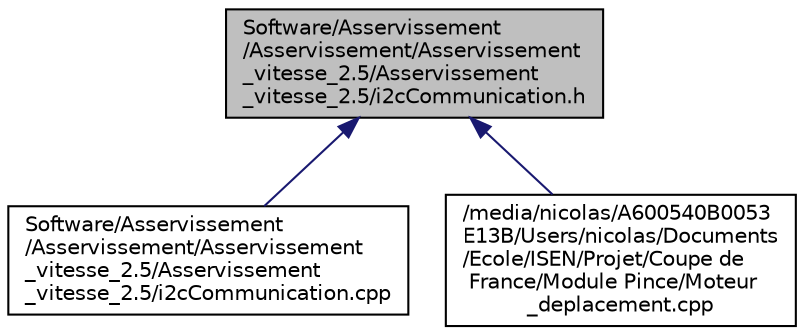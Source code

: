 digraph "Software/Asservissement/Asservissement/Asservissement_vitesse_2.5/Asservissement_vitesse_2.5/i2cCommunication.h"
{
  edge [fontname="Helvetica",fontsize="10",labelfontname="Helvetica",labelfontsize="10"];
  node [fontname="Helvetica",fontsize="10",shape=record];
  Node1 [label="Software/Asservissement\l/Asservissement/Asservissement\l_vitesse_2.5/Asservissement\l_vitesse_2.5/i2cCommunication.h",height=0.2,width=0.4,color="black", fillcolor="grey75", style="filled" fontcolor="black"];
  Node1 -> Node2 [dir="back",color="midnightblue",fontsize="10",style="solid",fontname="Helvetica"];
  Node2 [label="Software/Asservissement\l/Asservissement/Asservissement\l_vitesse_2.5/Asservissement\l_vitesse_2.5/i2cCommunication.cpp",height=0.2,width=0.4,color="black", fillcolor="white", style="filled",URL="$_module_01_moteur_2_software_2_asservissement_2_asservissement_2_asservissement__vitesse__2_85_2d09caf74aa9d6732ed056955fef4ce1a.html"];
  Node1 -> Node3 [dir="back",color="midnightblue",fontsize="10",style="solid",fontname="Helvetica"];
  Node3 [label="/media/nicolas/A600540B0053\lE13B/Users/nicolas/Documents\l/Ecole/ISEN/Projet/Coupe de\l France/Module Pince/Moteur\l_deplacement.cpp",height=0.2,width=0.4,color="black", fillcolor="white", style="filled",URL="$_moteur__deplacement_8cpp.html",tooltip="Code de déplacement de la pince. "];
}
